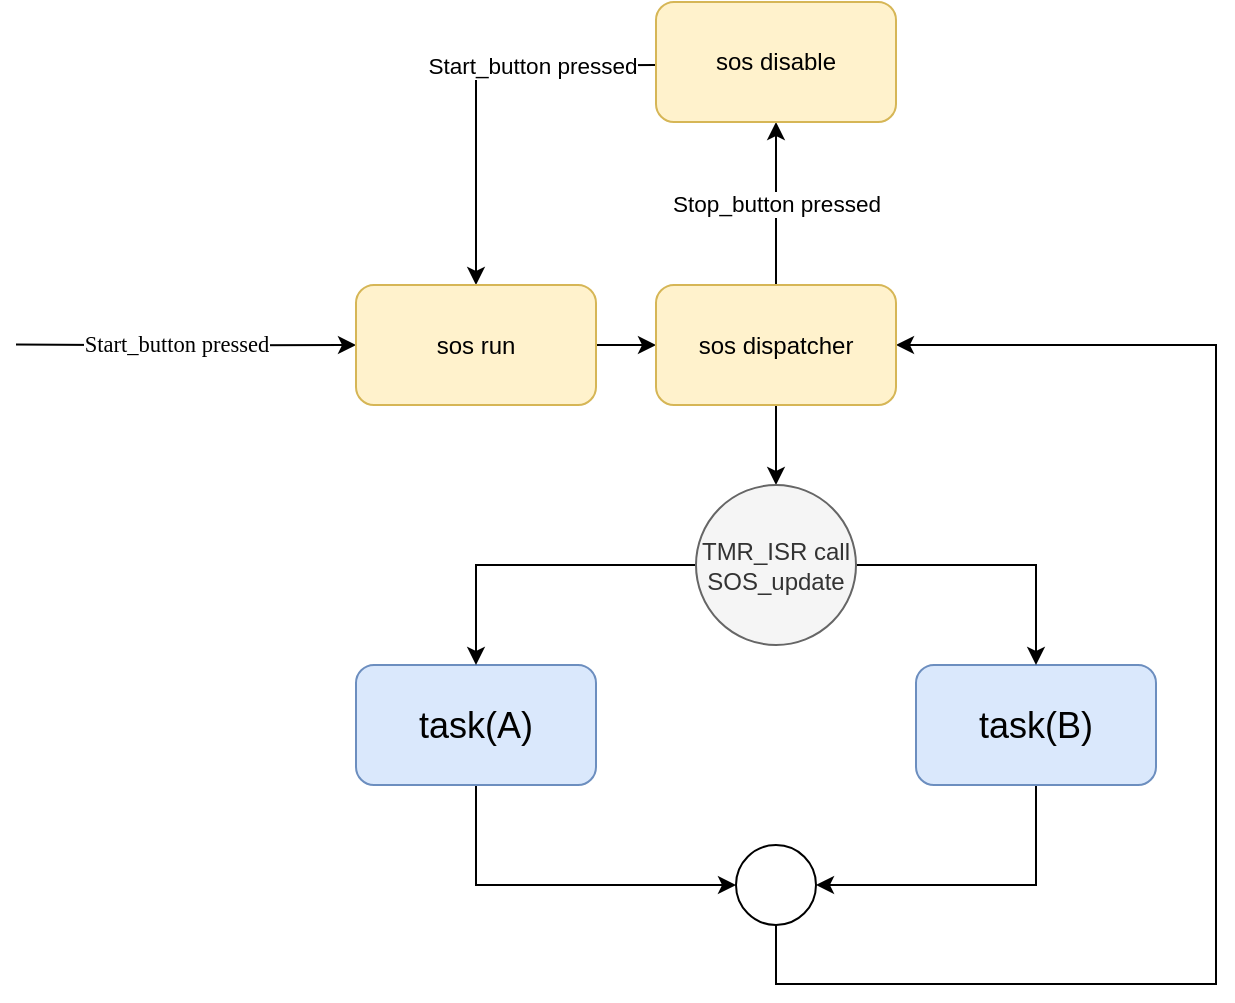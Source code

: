 <mxfile version="21.1.2" type="device">
  <diagram name="Page-1" id="PRC118GnW3bNMwE9SSp2">
    <mxGraphModel dx="1727" dy="2677" grid="1" gridSize="10" guides="1" tooltips="1" connect="1" arrows="1" fold="1" page="1" pageScale="1" pageWidth="1169" pageHeight="1654" math="0" shadow="0">
      <root>
        <mxCell id="0" />
        <mxCell id="1" parent="0" />
        <mxCell id="ciEz4s2we0ROn2J_Syiv-103" value="&lt;font style=&quot;font-size: 11.28px;&quot; face=&quot;calibri&quot;&gt;Start_button pressed&lt;/font&gt;" style="edgeStyle=orthogonalEdgeStyle;rounded=0;orthogonalLoop=1;jettySize=auto;html=1;entryX=0;entryY=0.5;entryDx=0;entryDy=0;" parent="1" target="6pcLV4aVXLV8ROIYuBY9-1" edge="1">
          <mxGeometry x="-0.052" relative="1" as="geometry">
            <mxPoint x="281" y="-868.79" as="sourcePoint" />
            <Array as="points" />
            <mxPoint y="-1" as="offset" />
            <mxPoint x="451" y="-868.79" as="targetPoint" />
          </mxGeometry>
        </mxCell>
        <mxCell id="ciEz4s2we0ROn2J_Syiv-108" value="" style="edgeStyle=orthogonalEdgeStyle;rounded=0;orthogonalLoop=1;jettySize=auto;html=1;exitX=1;exitY=0.5;exitDx=0;exitDy=0;entryX=0;entryY=0.5;entryDx=0;entryDy=0;" parent="1" source="6pcLV4aVXLV8ROIYuBY9-1" target="6pcLV4aVXLV8ROIYuBY9-4" edge="1">
          <mxGeometry relative="1" as="geometry">
            <mxPoint x="551" y="-868.5" as="sourcePoint" />
            <mxPoint x="601" y="-868.471" as="targetPoint" />
          </mxGeometry>
        </mxCell>
        <mxCell id="ciEz4s2we0ROn2J_Syiv-110" value="&lt;font style=&quot;font-size: 11.28px;&quot;&gt;Stop_button pressed&lt;/font&gt;" style="edgeStyle=orthogonalEdgeStyle;rounded=0;orthogonalLoop=1;jettySize=auto;html=1;exitX=0.5;exitY=0;exitDx=0;exitDy=0;entryX=0.5;entryY=1;entryDx=0;entryDy=0;" parent="1" source="6pcLV4aVXLV8ROIYuBY9-4" target="6pcLV4aVXLV8ROIYuBY9-6" edge="1">
          <mxGeometry relative="1" as="geometry">
            <Array as="points" />
            <mxPoint x="661" y="-898.5" as="sourcePoint" />
            <mxPoint x="661" y="-978.5" as="targetPoint" />
          </mxGeometry>
        </mxCell>
        <mxCell id="ciEz4s2we0ROn2J_Syiv-116" style="edgeStyle=orthogonalEdgeStyle;rounded=0;orthogonalLoop=1;jettySize=auto;html=1;exitX=0.5;exitY=1;exitDx=0;exitDy=0;entryX=0.5;entryY=0;entryDx=0;entryDy=0;" parent="1" source="6pcLV4aVXLV8ROIYuBY9-4" target="ciEz4s2we0ROn2J_Syiv-115" edge="1">
          <mxGeometry relative="1" as="geometry">
            <mxPoint x="661" y="-838.5" as="sourcePoint" />
          </mxGeometry>
        </mxCell>
        <mxCell id="ciEz4s2we0ROn2J_Syiv-111" style="edgeStyle=orthogonalEdgeStyle;rounded=0;orthogonalLoop=1;jettySize=auto;html=1;exitX=0;exitY=0.5;exitDx=0;exitDy=0;entryX=0.5;entryY=0;entryDx=0;entryDy=0;" parent="1" target="6pcLV4aVXLV8ROIYuBY9-1" edge="1">
          <mxGeometry relative="1" as="geometry">
            <mxPoint x="601" y="-1008.5" as="sourcePoint" />
            <mxPoint x="461" y="-898.5" as="targetPoint" />
          </mxGeometry>
        </mxCell>
        <mxCell id="ciEz4s2we0ROn2J_Syiv-112" value="&lt;font style=&quot;font-size: 11.28px;&quot;&gt;Start_button pressed&lt;/font&gt;" style="edgeLabel;html=1;align=center;verticalAlign=middle;resizable=0;points=[];" parent="ciEz4s2we0ROn2J_Syiv-111" vertex="1" connectable="0">
          <mxGeometry x="-0.295" y="4" relative="1" as="geometry">
            <mxPoint x="8" y="-4" as="offset" />
          </mxGeometry>
        </mxCell>
        <mxCell id="ciEz4s2we0ROn2J_Syiv-119" style="edgeStyle=orthogonalEdgeStyle;rounded=0;orthogonalLoop=1;jettySize=auto;html=1;exitX=0.5;exitY=1;exitDx=0;exitDy=0;entryX=0;entryY=0.5;entryDx=0;entryDy=0;" parent="1" source="ciEz4s2we0ROn2J_Syiv-113" target="ciEz4s2we0ROn2J_Syiv-118" edge="1">
          <mxGeometry relative="1" as="geometry" />
        </mxCell>
        <mxCell id="ciEz4s2we0ROn2J_Syiv-113" value="&lt;font style=&quot;font-size: 18px;&quot;&gt;task(A)&lt;/font&gt;" style="rounded=1;whiteSpace=wrap;html=1;fillColor=#dae8fc;strokeColor=#6c8ebf;" parent="1" vertex="1">
          <mxGeometry x="451" y="-708.5" width="120" height="60" as="geometry" />
        </mxCell>
        <mxCell id="ciEz4s2we0ROn2J_Syiv-120" style="edgeStyle=orthogonalEdgeStyle;rounded=0;orthogonalLoop=1;jettySize=auto;html=1;exitX=0.5;exitY=1;exitDx=0;exitDy=0;entryX=1;entryY=0.5;entryDx=0;entryDy=0;" parent="1" source="ciEz4s2we0ROn2J_Syiv-114" target="ciEz4s2we0ROn2J_Syiv-118" edge="1">
          <mxGeometry relative="1" as="geometry" />
        </mxCell>
        <mxCell id="ciEz4s2we0ROn2J_Syiv-114" value="&lt;font style=&quot;font-size: 18px;&quot;&gt;task(B)&lt;/font&gt;" style="rounded=1;whiteSpace=wrap;html=1;fillColor=#dae8fc;strokeColor=#6c8ebf;" parent="1" vertex="1">
          <mxGeometry x="731" y="-708.5" width="120" height="60" as="geometry" />
        </mxCell>
        <mxCell id="ciEz4s2we0ROn2J_Syiv-117" style="edgeStyle=orthogonalEdgeStyle;rounded=0;orthogonalLoop=1;jettySize=auto;html=1;exitX=0;exitY=0.5;exitDx=0;exitDy=0;entryX=0.5;entryY=0;entryDx=0;entryDy=0;" parent="1" source="ciEz4s2we0ROn2J_Syiv-115" target="ciEz4s2we0ROn2J_Syiv-113" edge="1">
          <mxGeometry relative="1" as="geometry" />
        </mxCell>
        <mxCell id="ciEz4s2we0ROn2J_Syiv-121" style="edgeStyle=orthogonalEdgeStyle;rounded=0;orthogonalLoop=1;jettySize=auto;html=1;exitX=1;exitY=0.5;exitDx=0;exitDy=0;" parent="1" source="ciEz4s2we0ROn2J_Syiv-115" target="ciEz4s2we0ROn2J_Syiv-114" edge="1">
          <mxGeometry relative="1" as="geometry" />
        </mxCell>
        <mxCell id="ciEz4s2we0ROn2J_Syiv-115" value="TMR_ISR call SOS_update" style="ellipse;whiteSpace=wrap;html=1;aspect=fixed;fillColor=#f5f5f5;fontColor=#333333;strokeColor=#666666;" parent="1" vertex="1">
          <mxGeometry x="621" y="-798.5" width="80" height="80" as="geometry" />
        </mxCell>
        <mxCell id="ciEz4s2we0ROn2J_Syiv-122" style="edgeStyle=orthogonalEdgeStyle;rounded=0;orthogonalLoop=1;jettySize=auto;html=1;exitX=0.5;exitY=1;exitDx=0;exitDy=0;entryX=1;entryY=0.5;entryDx=0;entryDy=0;" parent="1" source="ciEz4s2we0ROn2J_Syiv-118" target="6pcLV4aVXLV8ROIYuBY9-4" edge="1">
          <mxGeometry relative="1" as="geometry">
            <mxPoint x="721" y="-868.5" as="targetPoint" />
            <Array as="points">
              <mxPoint x="661" y="-549" />
              <mxPoint x="881" y="-549" />
              <mxPoint x="881" y="-869" />
            </Array>
          </mxGeometry>
        </mxCell>
        <mxCell id="ciEz4s2we0ROn2J_Syiv-118" value="" style="ellipse;whiteSpace=wrap;html=1;aspect=fixed;" parent="1" vertex="1">
          <mxGeometry x="641" y="-618.5" width="40" height="40" as="geometry" />
        </mxCell>
        <mxCell id="6pcLV4aVXLV8ROIYuBY9-1" value="sos run" style="rounded=1;whiteSpace=wrap;html=1;fillColor=#fff2cc;strokeColor=#d6b656;" vertex="1" parent="1">
          <mxGeometry x="451" y="-898.5" width="120" height="60" as="geometry" />
        </mxCell>
        <mxCell id="6pcLV4aVXLV8ROIYuBY9-4" value="sos dispatcher" style="rounded=1;whiteSpace=wrap;html=1;fillColor=#fff2cc;strokeColor=#d6b656;" vertex="1" parent="1">
          <mxGeometry x="601" y="-898.5" width="120" height="60" as="geometry" />
        </mxCell>
        <mxCell id="6pcLV4aVXLV8ROIYuBY9-6" value="sos disable" style="rounded=1;whiteSpace=wrap;html=1;fillColor=#fff2cc;strokeColor=#d6b656;" vertex="1" parent="1">
          <mxGeometry x="601" y="-1040" width="120" height="60" as="geometry" />
        </mxCell>
      </root>
    </mxGraphModel>
  </diagram>
</mxfile>
